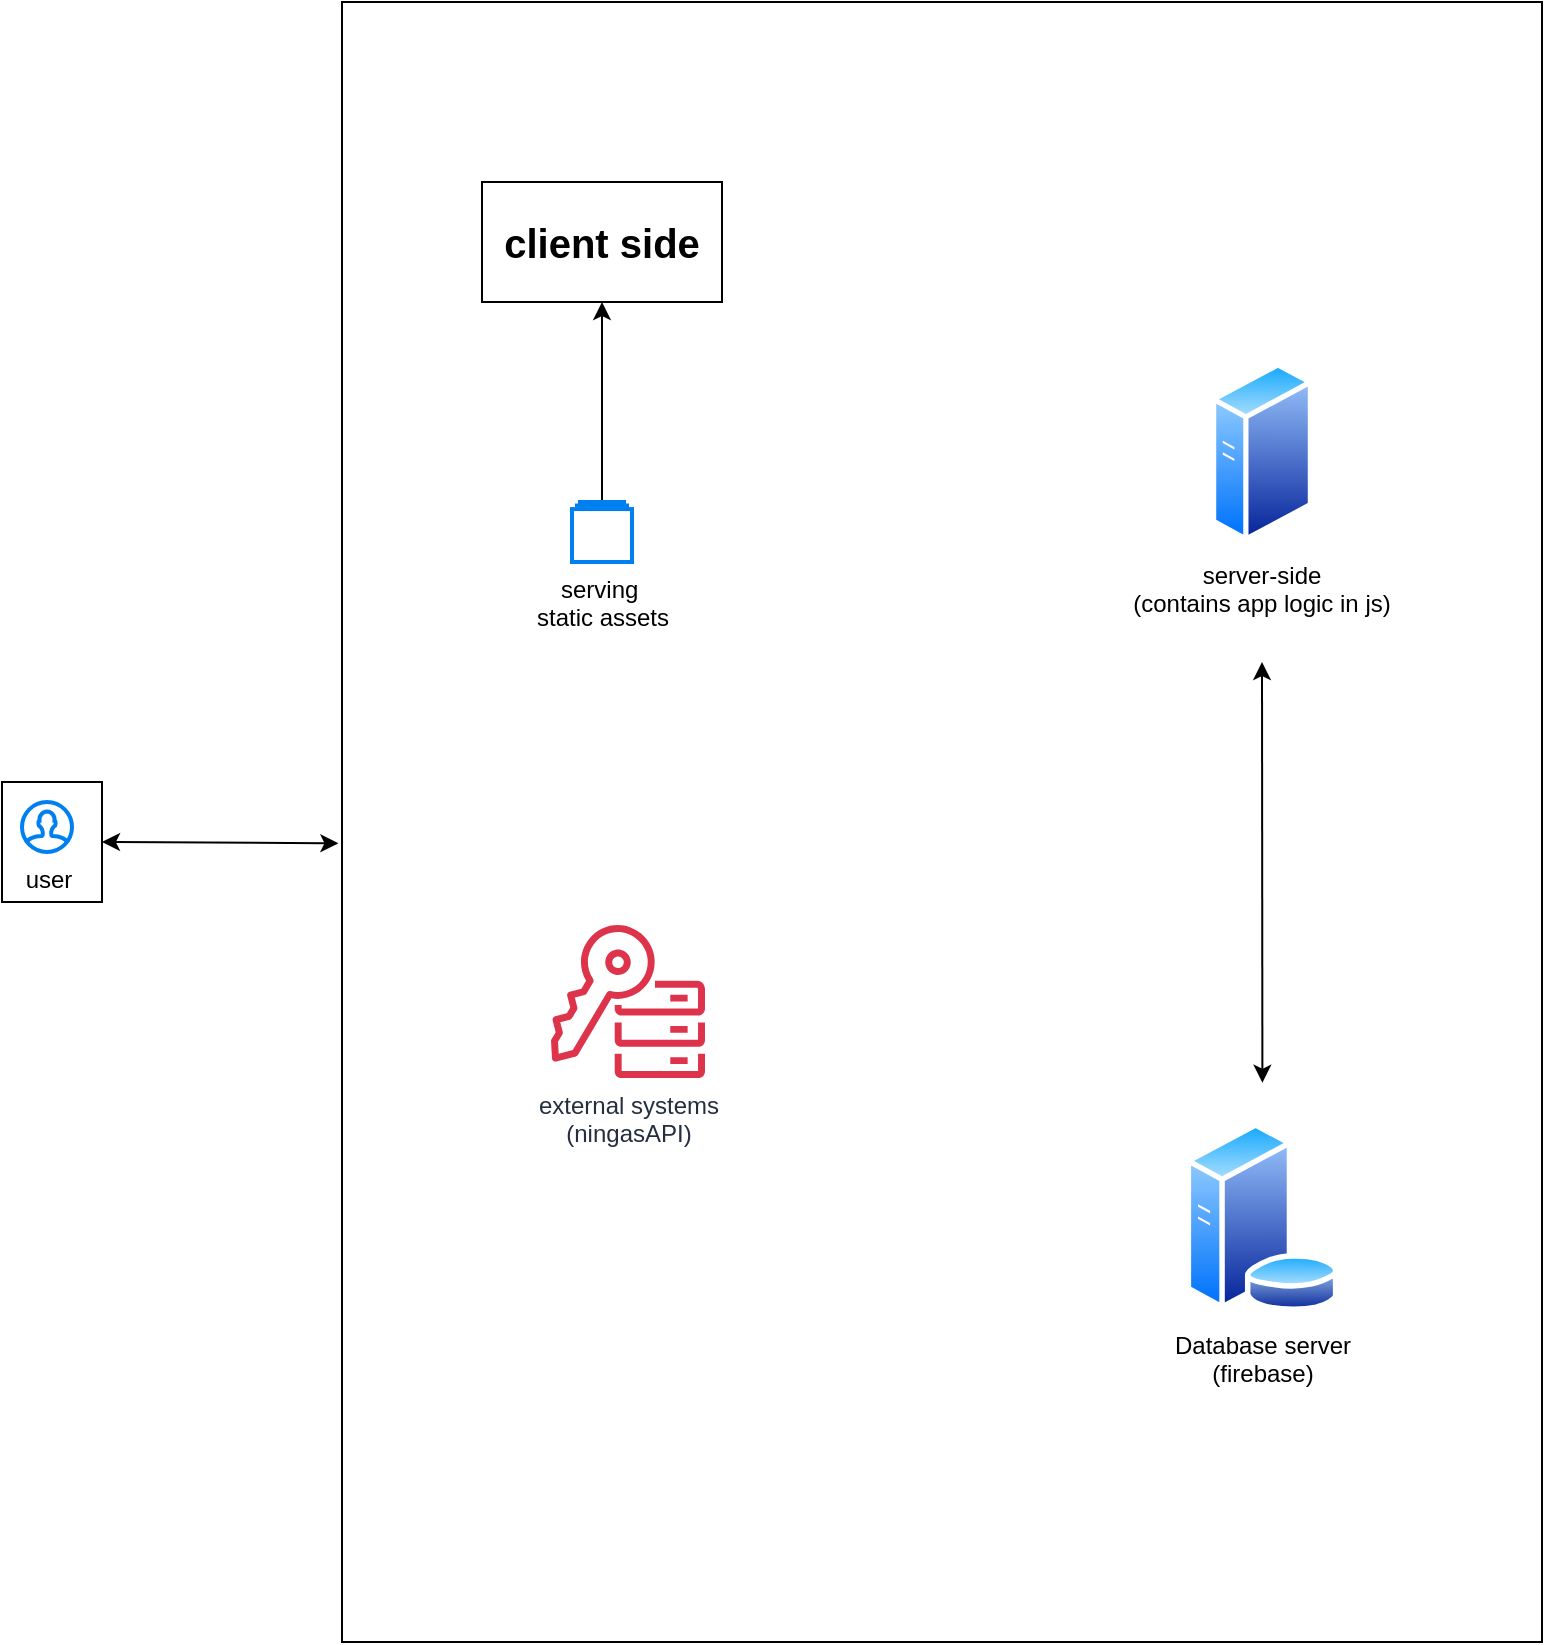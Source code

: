 <mxfile version="22.1.7" type="github">
  <diagram name="Page-1" id="ThI0r7UXNl11FDjZUg-2">
    <mxGraphModel dx="470" dy="339" grid="1" gridSize="10" guides="1" tooltips="1" connect="1" arrows="1" fold="1" page="1" pageScale="1" pageWidth="827" pageHeight="1169" math="0" shadow="0">
      <root>
        <mxCell id="0" />
        <mxCell id="1" parent="0" />
        <mxCell id="2kMPGm9N3gT2Wh9u5VH--4" value="" style="rounded=0;whiteSpace=wrap;html=1;" vertex="1" parent="1">
          <mxGeometry x="210" y="90" width="600" height="820" as="geometry" />
        </mxCell>
        <mxCell id="2kMPGm9N3gT2Wh9u5VH--5" value="" style="group" vertex="1" connectable="0" parent="1">
          <mxGeometry x="40" y="480" width="50" height="60" as="geometry" />
        </mxCell>
        <mxCell id="2kMPGm9N3gT2Wh9u5VH--1" value="" style="rounded=0;whiteSpace=wrap;html=1;" vertex="1" parent="2kMPGm9N3gT2Wh9u5VH--5">
          <mxGeometry width="50" height="60" as="geometry" />
        </mxCell>
        <mxCell id="2kMPGm9N3gT2Wh9u5VH--2" value="user" style="html=1;verticalLabelPosition=bottom;align=center;labelBackgroundColor=#ffffff;verticalAlign=top;strokeWidth=2;strokeColor=#0080F0;shadow=0;dashed=0;shape=mxgraph.ios7.icons.user;" vertex="1" parent="2kMPGm9N3gT2Wh9u5VH--5">
          <mxGeometry x="10" y="10" width="25" height="25" as="geometry" />
        </mxCell>
        <mxCell id="2kMPGm9N3gT2Wh9u5VH--8" value="" style="endArrow=classic;startArrow=classic;html=1;rounded=0;exitX=1;exitY=0.5;exitDx=0;exitDy=0;entryX=-0.003;entryY=0.513;entryDx=0;entryDy=0;entryPerimeter=0;" edge="1" parent="1" source="2kMPGm9N3gT2Wh9u5VH--1" target="2kMPGm9N3gT2Wh9u5VH--4">
          <mxGeometry width="50" height="50" relative="1" as="geometry">
            <mxPoint x="130" y="535" as="sourcePoint" />
            <mxPoint x="180" y="485" as="targetPoint" />
          </mxGeometry>
        </mxCell>
        <mxCell id="2kMPGm9N3gT2Wh9u5VH--9" value="&lt;font style=&quot;font-size: 20px;&quot;&gt;&lt;b&gt;client side&lt;/b&gt;&lt;/font&gt;" style="rounded=0;whiteSpace=wrap;html=1;" vertex="1" parent="1">
          <mxGeometry x="280" y="180" width="120" height="60" as="geometry" />
        </mxCell>
        <mxCell id="2kMPGm9N3gT2Wh9u5VH--10" value="server-side&lt;br&gt;(contains app logic in js)" style="rounded=0;whiteSpace=wrap;html=1;shape=image;labelBackgroundColor=default;verticalAlign=top;verticalLabelPosition=bottom;aspect=fixed;perimeter=ellipsePerimeter;shadow=0;dashed=0;spacingTop=3;image=img/lib/active_directory/generic_server.svg;" vertex="1" parent="1">
          <mxGeometry x="580" y="270" width="180" height="90" as="geometry" />
        </mxCell>
        <mxCell id="2kMPGm9N3gT2Wh9u5VH--11" value="Database server &lt;br&gt;(firebase)" style="image;aspect=fixed;perimeter=ellipsePerimeter;html=1;align=center;shadow=0;dashed=0;spacingTop=3;image=img/lib/active_directory/database_server.svg;" vertex="1" parent="1">
          <mxGeometry x="631.05" y="650" width="77.9" height="95" as="geometry" />
        </mxCell>
        <mxCell id="2kMPGm9N3gT2Wh9u5VH--12" value="" style="endArrow=classic;startArrow=classic;html=1;rounded=0;exitX=0.767;exitY=0.659;exitDx=0;exitDy=0;exitPerimeter=0;" edge="1" parent="1" source="2kMPGm9N3gT2Wh9u5VH--4">
          <mxGeometry width="50" height="50" relative="1" as="geometry">
            <mxPoint x="670" y="550" as="sourcePoint" />
            <mxPoint x="670" y="420" as="targetPoint" />
          </mxGeometry>
        </mxCell>
        <mxCell id="2kMPGm9N3gT2Wh9u5VH--14" value="external systems&lt;br&gt;(ningasAPI)" style="sketch=0;outlineConnect=0;fontColor=#232F3E;gradientColor=none;fillColor=#DD344C;strokeColor=none;dashed=0;verticalLabelPosition=bottom;verticalAlign=top;align=center;html=1;fontSize=12;fontStyle=0;aspect=fixed;pointerEvents=1;shape=mxgraph.aws4.key_management_service_external_key_store;" vertex="1" parent="1">
          <mxGeometry x="314" y="550" width="78" height="78" as="geometry" />
        </mxCell>
        <mxCell id="2kMPGm9N3gT2Wh9u5VH--17" style="edgeStyle=orthogonalEdgeStyle;rounded=0;orthogonalLoop=1;jettySize=auto;html=1;entryX=0.5;entryY=1;entryDx=0;entryDy=0;" edge="1" parent="1" source="2kMPGm9N3gT2Wh9u5VH--15" target="2kMPGm9N3gT2Wh9u5VH--9">
          <mxGeometry relative="1" as="geometry" />
        </mxCell>
        <mxCell id="2kMPGm9N3gT2Wh9u5VH--15" value="serving&amp;nbsp;&lt;br&gt;static assets" style="html=1;verticalLabelPosition=bottom;align=center;labelBackgroundColor=#ffffff;verticalAlign=top;strokeWidth=2;strokeColor=#0080F0;shadow=0;dashed=0;shape=mxgraph.ios7.icons.folders;" vertex="1" parent="1">
          <mxGeometry x="325" y="340" width="30" height="30" as="geometry" />
        </mxCell>
      </root>
    </mxGraphModel>
  </diagram>
</mxfile>
